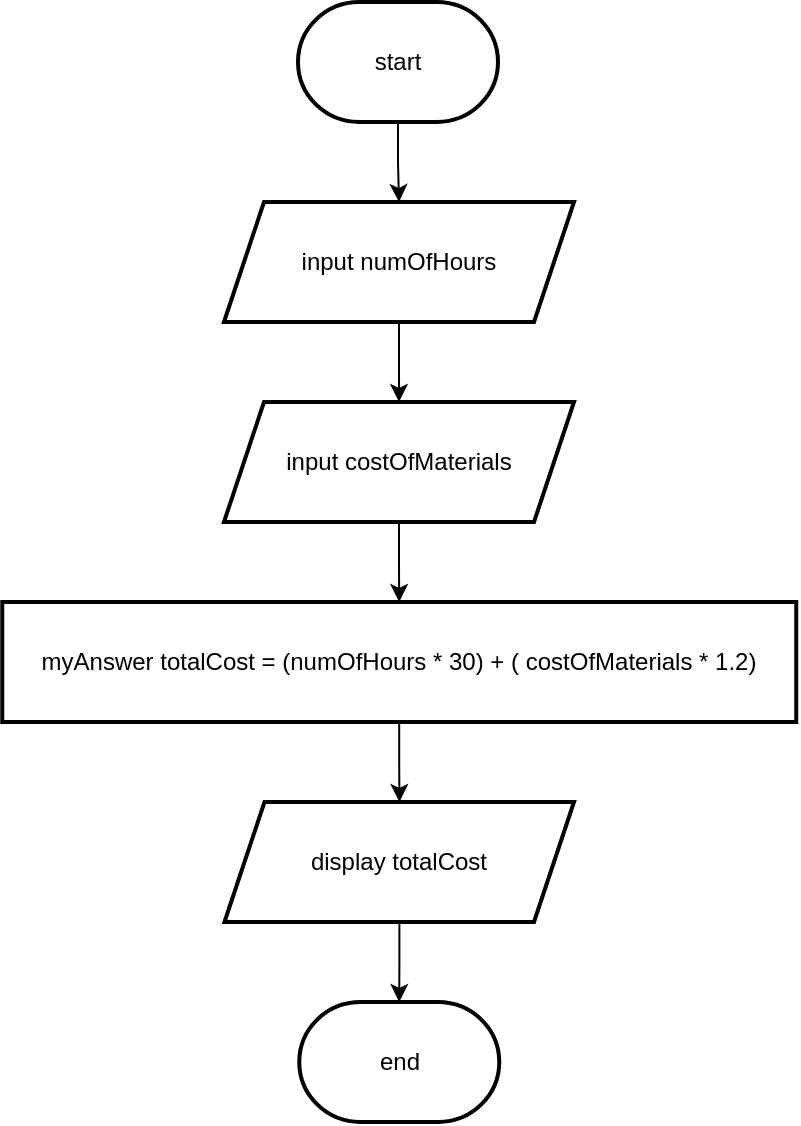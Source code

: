 <mxfile version="26.0.4">
  <diagram name="Page-1" id="qYGmCgvugyZUOg9dskXy">
    <mxGraphModel dx="1221" dy="823" grid="1" gridSize="10" guides="1" tooltips="1" connect="1" arrows="1" fold="1" page="1" pageScale="1" pageWidth="850" pageHeight="1100" math="0" shadow="0">
      <root>
        <mxCell id="0" />
        <mxCell id="1" parent="0" />
        <mxCell id="Gn2xStEFlLG23GpIj5Gq-3" value="" style="edgeStyle=orthogonalEdgeStyle;rounded=0;orthogonalLoop=1;jettySize=auto;html=1;" edge="1" parent="1" source="Gn2xStEFlLG23GpIj5Gq-1" target="Gn2xStEFlLG23GpIj5Gq-2">
          <mxGeometry relative="1" as="geometry" />
        </mxCell>
        <mxCell id="Gn2xStEFlLG23GpIj5Gq-1" value="start" style="strokeWidth=2;html=1;shape=mxgraph.flowchart.terminator;whiteSpace=wrap;" vertex="1" parent="1">
          <mxGeometry x="375" y="60" width="100" height="60" as="geometry" />
        </mxCell>
        <mxCell id="Gn2xStEFlLG23GpIj5Gq-5" value="" style="edgeStyle=orthogonalEdgeStyle;rounded=0;orthogonalLoop=1;jettySize=auto;html=1;" edge="1" parent="1" source="Gn2xStEFlLG23GpIj5Gq-2" target="Gn2xStEFlLG23GpIj5Gq-4">
          <mxGeometry relative="1" as="geometry" />
        </mxCell>
        <mxCell id="Gn2xStEFlLG23GpIj5Gq-2" value="input numOfHours" style="shape=parallelogram;perimeter=parallelogramPerimeter;whiteSpace=wrap;html=1;fixedSize=1;strokeWidth=2;" vertex="1" parent="1">
          <mxGeometry x="338" y="160" width="175" height="60" as="geometry" />
        </mxCell>
        <mxCell id="Gn2xStEFlLG23GpIj5Gq-7" value="" style="edgeStyle=orthogonalEdgeStyle;rounded=0;orthogonalLoop=1;jettySize=auto;html=1;" edge="1" parent="1" source="Gn2xStEFlLG23GpIj5Gq-4" target="Gn2xStEFlLG23GpIj5Gq-6">
          <mxGeometry relative="1" as="geometry" />
        </mxCell>
        <mxCell id="Gn2xStEFlLG23GpIj5Gq-4" value="input costOfMaterials" style="shape=parallelogram;perimeter=parallelogramPerimeter;whiteSpace=wrap;html=1;fixedSize=1;strokeWidth=2;" vertex="1" parent="1">
          <mxGeometry x="338" y="260" width="175" height="60" as="geometry" />
        </mxCell>
        <mxCell id="Gn2xStEFlLG23GpIj5Gq-9" value="" style="edgeStyle=orthogonalEdgeStyle;rounded=0;orthogonalLoop=1;jettySize=auto;html=1;" edge="1" parent="1" source="Gn2xStEFlLG23GpIj5Gq-6" target="Gn2xStEFlLG23GpIj5Gq-8">
          <mxGeometry relative="1" as="geometry" />
        </mxCell>
        <mxCell id="Gn2xStEFlLG23GpIj5Gq-6" value="myAnswer totalCost = (numOfHours * 30) + ( costOfMaterials * 1.2)" style="whiteSpace=wrap;html=1;strokeWidth=2;" vertex="1" parent="1">
          <mxGeometry x="227.13" y="360" width="397" height="60" as="geometry" />
        </mxCell>
        <mxCell id="Gn2xStEFlLG23GpIj5Gq-11" value="" style="edgeStyle=orthogonalEdgeStyle;rounded=0;orthogonalLoop=1;jettySize=auto;html=1;" edge="1" parent="1" source="Gn2xStEFlLG23GpIj5Gq-8" target="Gn2xStEFlLG23GpIj5Gq-10">
          <mxGeometry relative="1" as="geometry" />
        </mxCell>
        <mxCell id="Gn2xStEFlLG23GpIj5Gq-8" value="display totalCost" style="shape=parallelogram;perimeter=parallelogramPerimeter;whiteSpace=wrap;html=1;fixedSize=1;strokeWidth=2;" vertex="1" parent="1">
          <mxGeometry x="338.25" y="460" width="174.75" height="60" as="geometry" />
        </mxCell>
        <mxCell id="Gn2xStEFlLG23GpIj5Gq-10" value="end" style="strokeWidth=2;html=1;shape=mxgraph.flowchart.terminator;whiteSpace=wrap;" vertex="1" parent="1">
          <mxGeometry x="375.63" y="560" width="100" height="60" as="geometry" />
        </mxCell>
      </root>
    </mxGraphModel>
  </diagram>
</mxfile>
